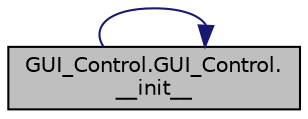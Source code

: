digraph "GUI_Control.GUI_Control.__init__"
{
 // LATEX_PDF_SIZE
  edge [fontname="Helvetica",fontsize="10",labelfontname="Helvetica",labelfontsize="10"];
  node [fontname="Helvetica",fontsize="10",shape=record];
  rankdir="LR";
  Node1 [label="GUI_Control.GUI_Control.\l__init__",height=0.2,width=0.4,color="black", fillcolor="grey75", style="filled", fontcolor="black",tooltip="Inicializa la maquina de estados para realizar la prueba de PEATC."];
  Node1 -> Node1 [color="midnightblue",fontsize="10",style="solid"];
}
